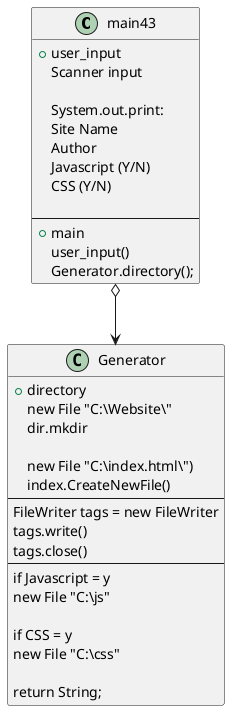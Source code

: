 @startuml
'https://plantuml.com/sequence-diagram

class main43 {
+ user_input
Scanner input

System.out.print:
Site Name
Author
Javascript (Y/N)
CSS (Y/N)

--
+ main
user_input()
Generator.directory();
}

class Generator {
+directory
new File "C:\\Website\\"
dir.mkdir

new File "C:\\index.html\\")
index.CreateNewFile()
--
FileWriter tags = new FileWriter
tags.write()
tags.close()
--
if Javascript = y
new File "C:\\js"

if CSS = y
new File "C:\\css"

return String;
}

main43 o--> Generator
@enduml